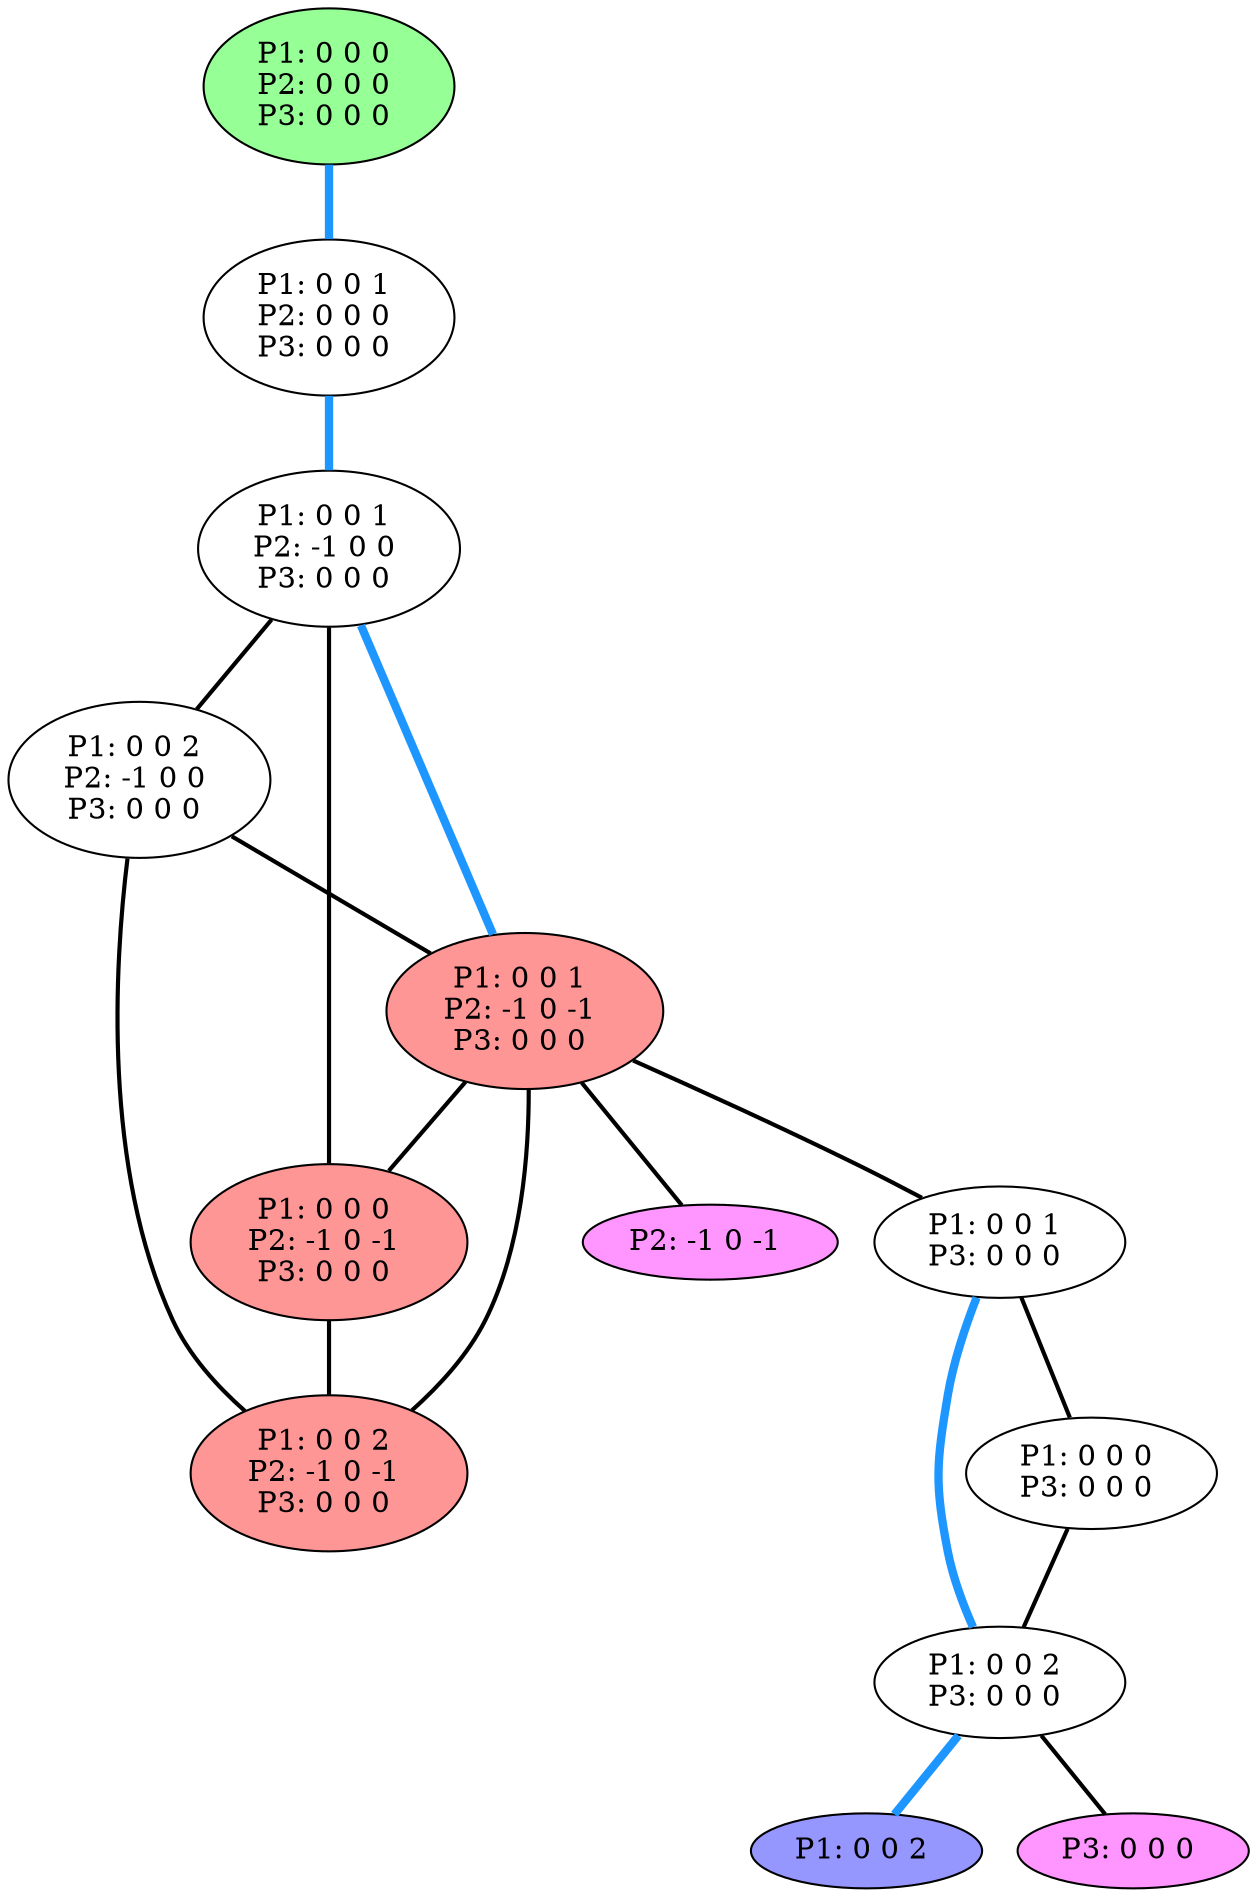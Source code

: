 graph G {
color = "black"
0 [label = "P1: 0 0 0 
P2: 0 0 0 
P3: 0 0 0 
",  style="filled", fillcolor = "#96FF96"];
1 [label = "P1: 0 0 1 
P2: 0 0 0 
P3: 0 0 0 
"];
2 [label = "P1: 0 0 1 
P2: -1 0 0 
P3: 0 0 0 
"];
3 [label = "P1: 0 0 2 
P2: -1 0 0 
P3: 0 0 0 
"];
4 [label = "P1: 0 0 1 
P2: -1 0 -1 
P3: 0 0 0 
",  style="filled", fillcolor = "#FF9696"];
5 [label = "P1: 0 0 0 
P2: -1 0 -1 
P3: 0 0 0 
",  style="filled", fillcolor = "#FF9696"];
6 [label = "P1: 0 0 2 
P2: -1 0 -1 
P3: 0 0 0 
",  style="filled", fillcolor = "#FF9696"];
7 [label = "P2: -1 0 -1 
",  style="filled", fillcolor = "#FF96FF"];
8 [label = "P1: 0 0 1 
P3: 0 0 0 
"];
9 [label = "P1: 0 0 0 
P3: 0 0 0 
"];
10 [label = "P1: 0 0 2 
P3: 0 0 0 
"];
11 [label = "P1: 0 0 2 
", style="filled", fillcolor = "#9696FF"];
12 [label = "P3: 0 0 0 
",  style="filled", fillcolor = "#FF96FF"];
edge [style=bold];
0 -- 1 [color="#1E96FF", penwidth=4.0];

1 -- 2 [color="#1E96FF", penwidth=4.0];

2 -- 3 [color=black];
2 -- 4 [color="#1E96FF", penwidth=4.0];
2 -- 5 [color=black];

3 -- 6 [color=black];
3 -- 4 [color=black];

4 -- 5 [color=black];
4 -- 6 [color=black];
4 -- 8 [color=black];
4 -- 7 [color=black];

5 -- 6 [color=black];


8 -- 9 [color=black];
8 -- 10 [color="#1E96FF", penwidth=4.0];

9 -- 10 [color=black];

10 -- 12 [color=black];
10 -- 11 [color="#1E96FF", penwidth=4.0];

}
